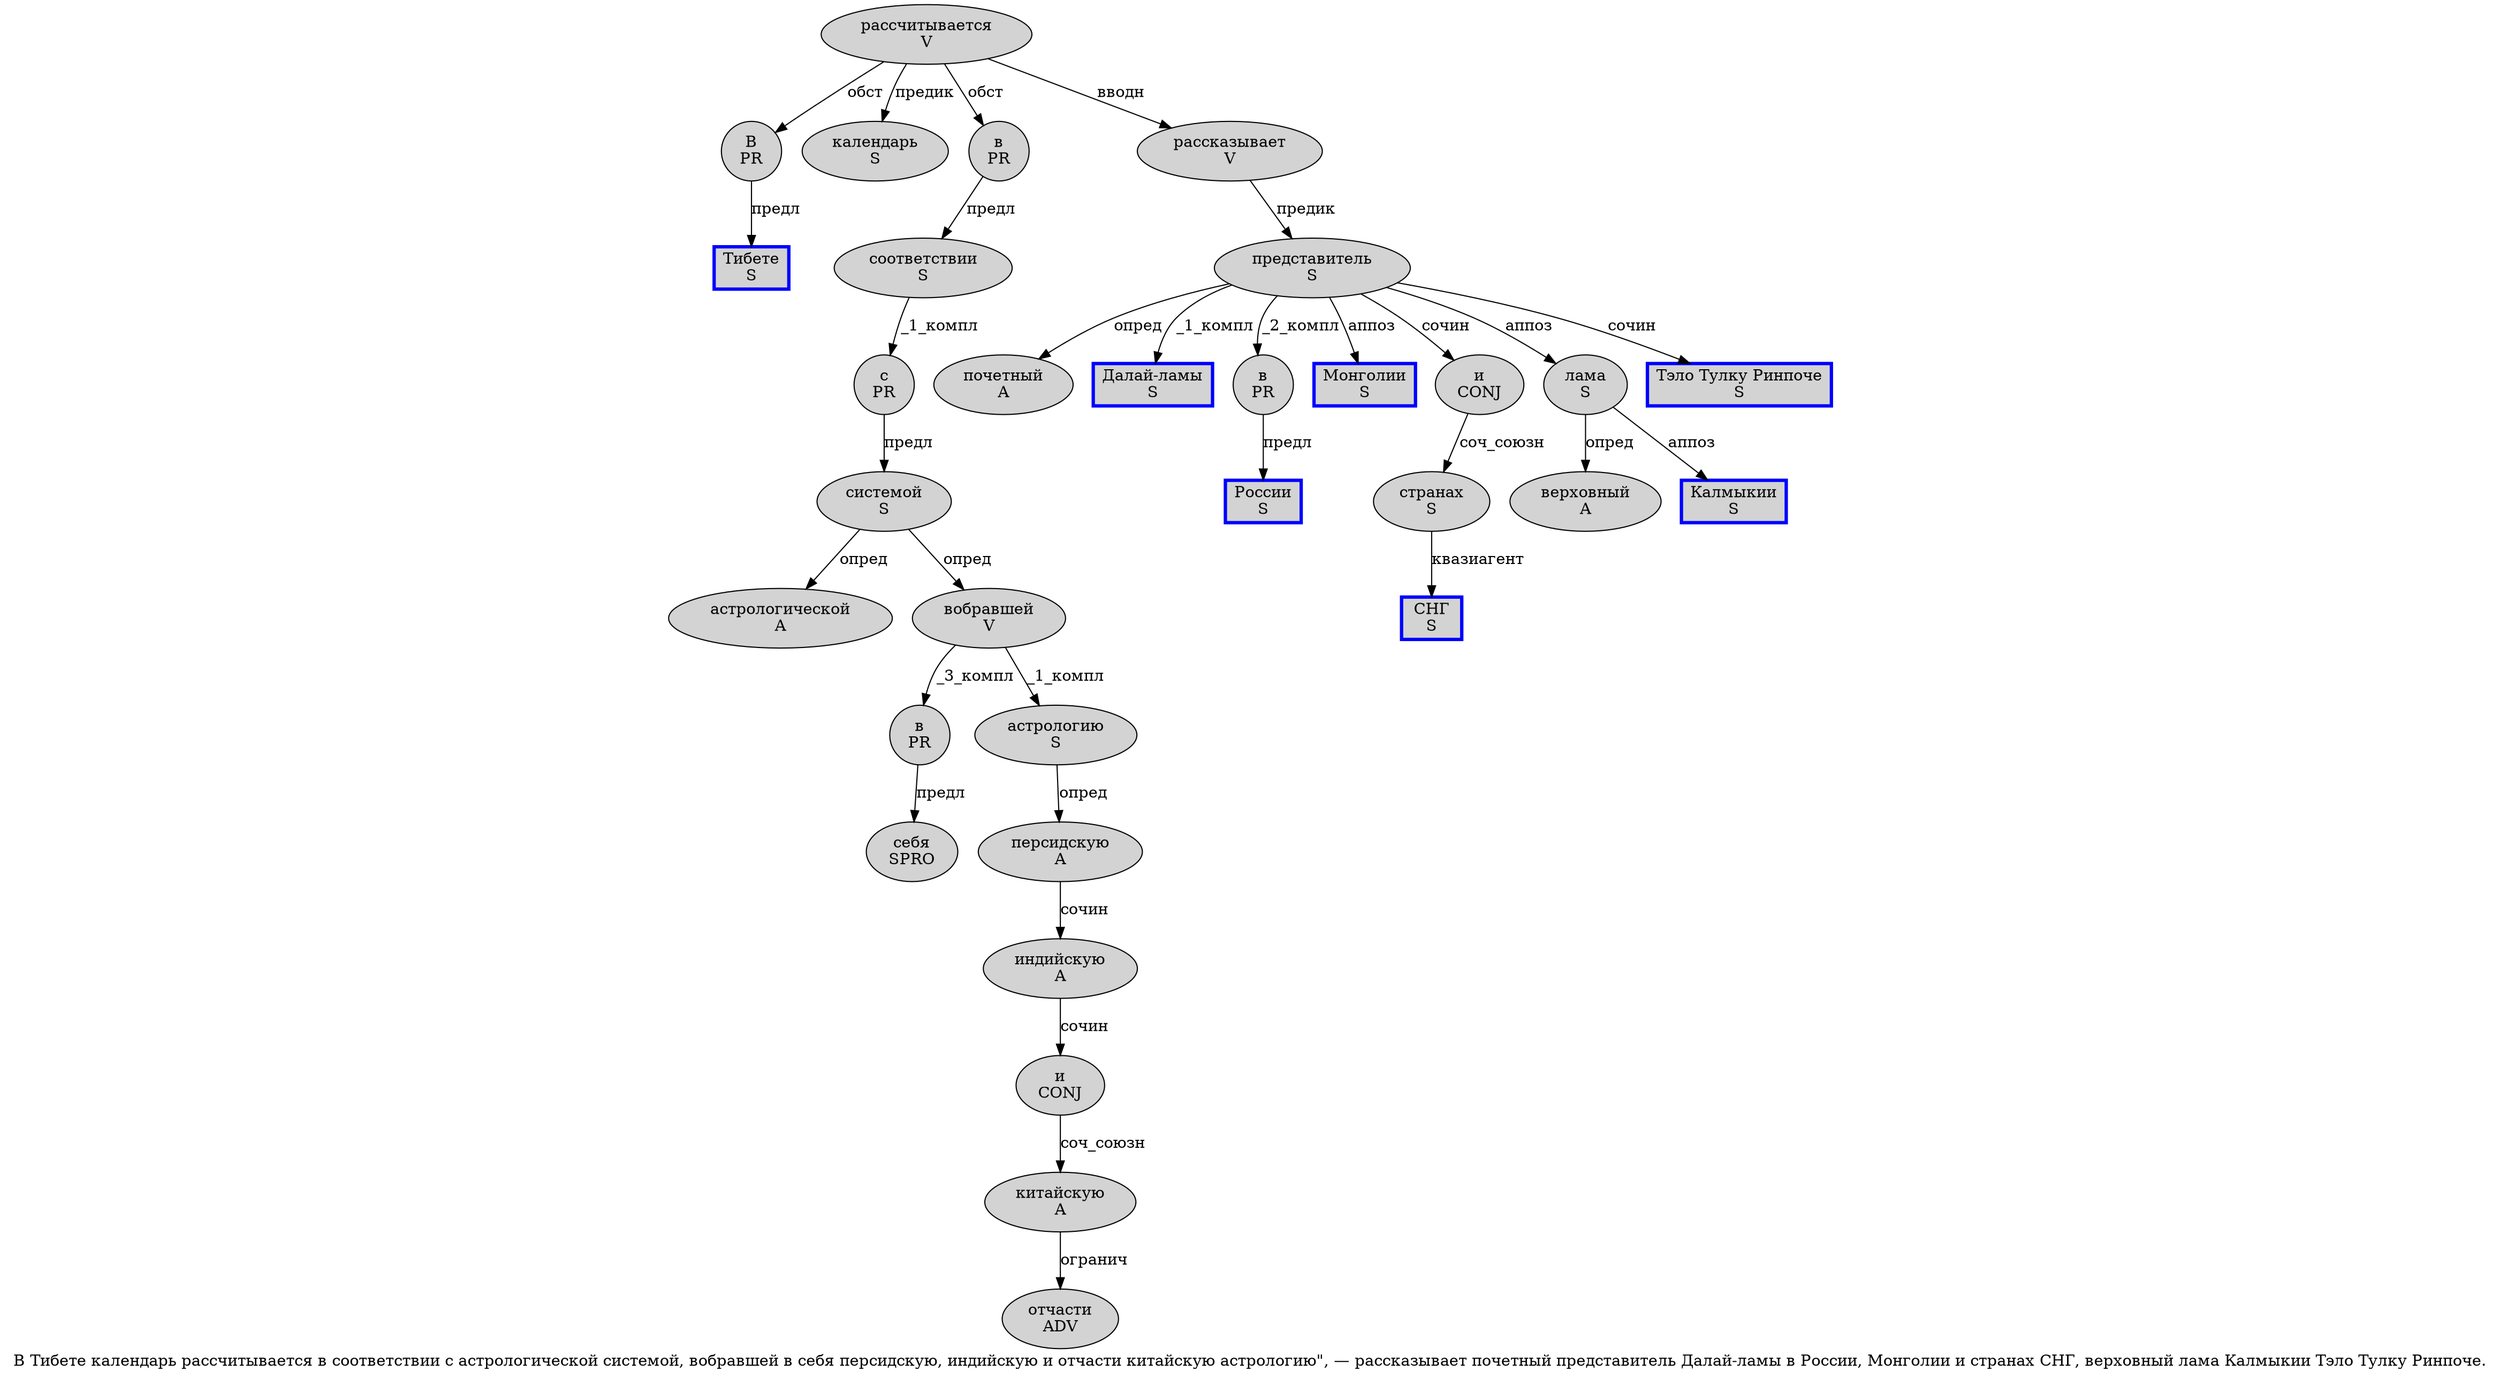 digraph SENTENCE_1325 {
	graph [label="В Тибете календарь рассчитывается в соответствии с астрологической системой, вобравшей в себя персидскую, индийскую и отчасти китайскую астрологию\", — рассказывает почетный представитель Далай-ламы в России, Монголии и странах СНГ, верховный лама Калмыкии Тэло Тулку Ринпоче."]
	node [style=filled]
		0 [label="В
PR" color="" fillcolor=lightgray penwidth=1 shape=ellipse]
		1 [label="Тибете
S" color=blue fillcolor=lightgray penwidth=3 shape=box]
		2 [label="календарь
S" color="" fillcolor=lightgray penwidth=1 shape=ellipse]
		3 [label="рассчитывается
V" color="" fillcolor=lightgray penwidth=1 shape=ellipse]
		4 [label="в
PR" color="" fillcolor=lightgray penwidth=1 shape=ellipse]
		5 [label="соответствии
S" color="" fillcolor=lightgray penwidth=1 shape=ellipse]
		6 [label="с
PR" color="" fillcolor=lightgray penwidth=1 shape=ellipse]
		7 [label="астрологической
A" color="" fillcolor=lightgray penwidth=1 shape=ellipse]
		8 [label="системой
S" color="" fillcolor=lightgray penwidth=1 shape=ellipse]
		10 [label="вобравшей
V" color="" fillcolor=lightgray penwidth=1 shape=ellipse]
		11 [label="в
PR" color="" fillcolor=lightgray penwidth=1 shape=ellipse]
		12 [label="себя
SPRO" color="" fillcolor=lightgray penwidth=1 shape=ellipse]
		13 [label="персидскую
A" color="" fillcolor=lightgray penwidth=1 shape=ellipse]
		15 [label="индийскую
A" color="" fillcolor=lightgray penwidth=1 shape=ellipse]
		16 [label="и
CONJ" color="" fillcolor=lightgray penwidth=1 shape=ellipse]
		17 [label="отчасти
ADV" color="" fillcolor=lightgray penwidth=1 shape=ellipse]
		18 [label="китайскую
A" color="" fillcolor=lightgray penwidth=1 shape=ellipse]
		19 [label="астрологию
S" color="" fillcolor=lightgray penwidth=1 shape=ellipse]
		23 [label="рассказывает
V" color="" fillcolor=lightgray penwidth=1 shape=ellipse]
		24 [label="почетный
A" color="" fillcolor=lightgray penwidth=1 shape=ellipse]
		25 [label="представитель
S" color="" fillcolor=lightgray penwidth=1 shape=ellipse]
		26 [label="Далай-ламы
S" color=blue fillcolor=lightgray penwidth=3 shape=box]
		27 [label="в
PR" color="" fillcolor=lightgray penwidth=1 shape=ellipse]
		28 [label="России
S" color=blue fillcolor=lightgray penwidth=3 shape=box]
		30 [label="Монголии
S" color=blue fillcolor=lightgray penwidth=3 shape=box]
		31 [label="и
CONJ" color="" fillcolor=lightgray penwidth=1 shape=ellipse]
		32 [label="странах
S" color="" fillcolor=lightgray penwidth=1 shape=ellipse]
		33 [label="СНГ
S" color=blue fillcolor=lightgray penwidth=3 shape=box]
		35 [label="верховный
A" color="" fillcolor=lightgray penwidth=1 shape=ellipse]
		36 [label="лама
S" color="" fillcolor=lightgray penwidth=1 shape=ellipse]
		37 [label="Калмыкии
S" color=blue fillcolor=lightgray penwidth=3 shape=box]
		38 [label="Тэло Тулку Ринпоче
S" color=blue fillcolor=lightgray penwidth=3 shape=box]
			31 -> 32 [label="соч_союзн"]
			3 -> 0 [label="обст"]
			3 -> 2 [label="предик"]
			3 -> 4 [label="обст"]
			3 -> 23 [label="вводн"]
			19 -> 13 [label="опред"]
			11 -> 12 [label="предл"]
			8 -> 7 [label="опред"]
			8 -> 10 [label="опред"]
			32 -> 33 [label="квазиагент"]
			10 -> 11 [label="_3_компл"]
			10 -> 19 [label="_1_компл"]
			4 -> 5 [label="предл"]
			6 -> 8 [label="предл"]
			36 -> 35 [label="опред"]
			36 -> 37 [label="аппоз"]
			27 -> 28 [label="предл"]
			5 -> 6 [label="_1_компл"]
			23 -> 25 [label="предик"]
			13 -> 15 [label="сочин"]
			15 -> 16 [label="сочин"]
			18 -> 17 [label="огранич"]
			16 -> 18 [label="соч_союзн"]
			0 -> 1 [label="предл"]
			25 -> 24 [label="опред"]
			25 -> 26 [label="_1_компл"]
			25 -> 27 [label="_2_компл"]
			25 -> 30 [label="аппоз"]
			25 -> 31 [label="сочин"]
			25 -> 36 [label="аппоз"]
			25 -> 38 [label="сочин"]
}